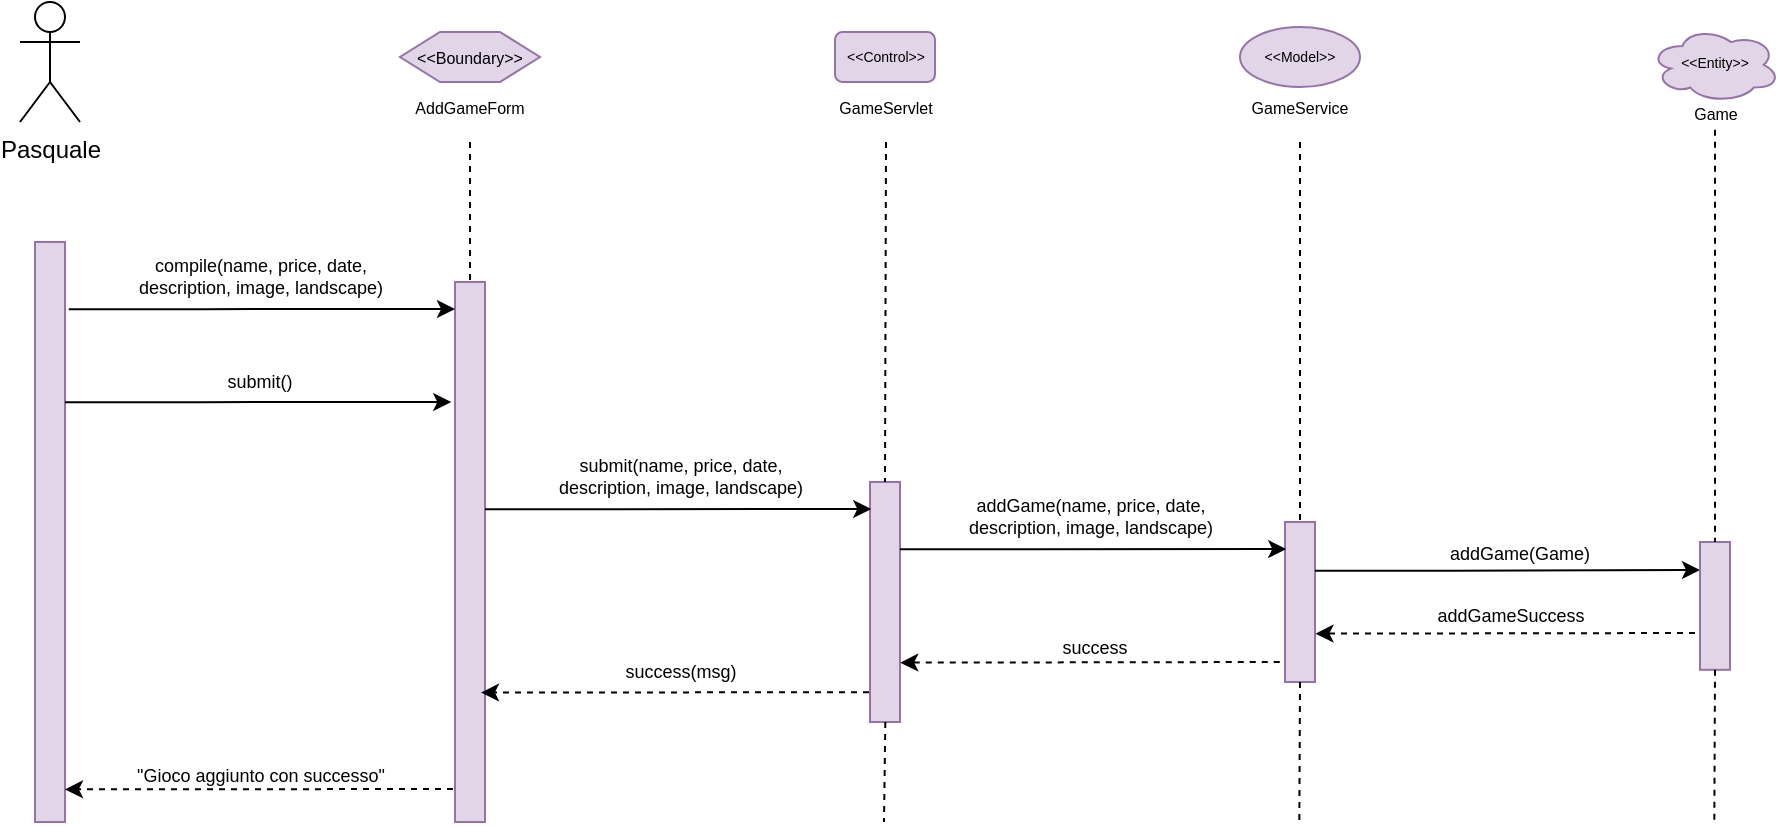 <mxfile version="15.4.0" type="device"><diagram id="zaq00AHlqQfP13uIktSH" name="Page-1"><mxGraphModel dx="1328" dy="688" grid="1" gridSize="10" guides="1" tooltips="1" connect="1" arrows="1" fold="1" page="1" pageScale="1" pageWidth="827" pageHeight="1169" math="0" shadow="0"><root><mxCell id="0"/><mxCell id="1" parent="0"/><mxCell id="RKbFUW7Za1edfqImhwlX-1" value="Pasquale" style="shape=umlActor;verticalLabelPosition=bottom;verticalAlign=top;html=1;outlineConnect=0;" parent="1" vertex="1"><mxGeometry x="310" y="450" width="30" height="60" as="geometry"/></mxCell><mxCell id="RKbFUW7Za1edfqImhwlX-2" value="" style="rounded=0;whiteSpace=wrap;html=1;fillColor=#e1d5e7;strokeColor=#9673a6;" parent="1" vertex="1"><mxGeometry x="317.5" y="570" width="15" height="290" as="geometry"/></mxCell><mxCell id="RKbFUW7Za1edfqImhwlX-3" value="" style="rounded=0;whiteSpace=wrap;html=1;fillColor=#e1d5e7;strokeColor=#9673a6;" parent="1" vertex="1"><mxGeometry x="527.5" y="590" width="15" height="270" as="geometry"/></mxCell><mxCell id="RKbFUW7Za1edfqImhwlX-4" value="" style="endArrow=none;dashed=1;html=1;rounded=0;fontSize=8;entryX=0.5;entryY=0;entryDx=0;entryDy=0;exitX=0.5;exitY=1;exitDx=0;exitDy=0;" parent="1" target="RKbFUW7Za1edfqImhwlX-3" edge="1"><mxGeometry width="50" height="50" relative="1" as="geometry"><mxPoint x="535.0" y="520" as="sourcePoint"/><mxPoint x="557.5" y="580" as="targetPoint"/></mxGeometry></mxCell><mxCell id="RKbFUW7Za1edfqImhwlX-5" value="&amp;lt;&amp;lt;Boundary&amp;gt;&amp;gt;" style="shape=hexagon;perimeter=hexagonPerimeter2;whiteSpace=wrap;html=1;fixedSize=1;fontSize=8;fillColor=#e1d5e7;strokeColor=#9673a6;" parent="1" vertex="1"><mxGeometry x="500" y="465" width="70" height="25" as="geometry"/></mxCell><mxCell id="RKbFUW7Za1edfqImhwlX-6" value="&lt;div&gt;AddGameForm&lt;/div&gt;" style="text;html=1;strokeColor=none;fillColor=none;align=center;verticalAlign=middle;whiteSpace=wrap;rounded=0;fontSize=8;" parent="1" vertex="1"><mxGeometry x="520" y="495" width="30" height="15" as="geometry"/></mxCell><mxCell id="RKbFUW7Za1edfqImhwlX-7" value="submit()" style="text;html=1;strokeColor=none;fillColor=none;align=center;verticalAlign=middle;whiteSpace=wrap;rounded=0;fontSize=9;" parent="1" vertex="1"><mxGeometry x="370" y="630" width="120" height="20" as="geometry"/></mxCell><mxCell id="RKbFUW7Za1edfqImhwlX-8" value="&amp;lt;&amp;lt;Control&amp;gt;&amp;gt;" style="rounded=1;whiteSpace=wrap;html=1;fontSize=7;fillColor=#e1d5e7;strokeColor=#9673a6;" parent="1" vertex="1"><mxGeometry x="717.5" y="465" width="50" height="25" as="geometry"/></mxCell><mxCell id="RKbFUW7Za1edfqImhwlX-9" value="GameServlet" style="text;html=1;strokeColor=none;fillColor=none;align=center;verticalAlign=middle;whiteSpace=wrap;rounded=0;fontSize=8;" parent="1" vertex="1"><mxGeometry x="727.5" y="495" width="30" height="15" as="geometry"/></mxCell><mxCell id="RKbFUW7Za1edfqImhwlX-10" value="" style="rounded=0;whiteSpace=wrap;html=1;fillColor=#e1d5e7;strokeColor=#9673a6;" parent="1" vertex="1"><mxGeometry x="735" y="690" width="15" height="120" as="geometry"/></mxCell><mxCell id="RKbFUW7Za1edfqImhwlX-11" value="" style="endArrow=none;dashed=1;html=1;rounded=0;fontSize=8;entryX=0.5;entryY=0;entryDx=0;entryDy=0;" parent="1" target="RKbFUW7Za1edfqImhwlX-10" edge="1"><mxGeometry width="50" height="50" relative="1" as="geometry"><mxPoint x="743" y="520" as="sourcePoint"/><mxPoint x="787.5" y="593.5" as="targetPoint"/></mxGeometry></mxCell><mxCell id="RKbFUW7Za1edfqImhwlX-12" value="&amp;lt;&amp;lt;Model&amp;gt;&amp;gt;" style="ellipse;whiteSpace=wrap;html=1;fontSize=7;fillColor=#e1d5e7;strokeColor=#9673a6;" parent="1" vertex="1"><mxGeometry x="920" y="462.5" width="60" height="30" as="geometry"/></mxCell><mxCell id="RKbFUW7Za1edfqImhwlX-14" value="" style="rounded=0;whiteSpace=wrap;html=1;fillColor=#e1d5e7;strokeColor=#9673a6;" parent="1" vertex="1"><mxGeometry x="942.5" y="710" width="15" height="80" as="geometry"/></mxCell><mxCell id="RKbFUW7Za1edfqImhwlX-15" value="" style="endArrow=none;dashed=1;html=1;rounded=0;fontSize=8;entryX=0.5;entryY=0;entryDx=0;entryDy=0;" parent="1" target="RKbFUW7Za1edfqImhwlX-14" edge="1"><mxGeometry width="50" height="50" relative="1" as="geometry"><mxPoint x="950" y="520" as="sourcePoint"/><mxPoint x="972.5" y="618.5" as="targetPoint"/></mxGeometry></mxCell><mxCell id="RKbFUW7Za1edfqImhwlX-16" value="GameService" style="text;html=1;strokeColor=none;fillColor=none;align=center;verticalAlign=middle;whiteSpace=wrap;rounded=0;fontSize=8;" parent="1" vertex="1"><mxGeometry x="935" y="495" width="30" height="15" as="geometry"/></mxCell><mxCell id="RKbFUW7Za1edfqImhwlX-27" value="Game" style="text;html=1;strokeColor=none;fillColor=none;align=center;verticalAlign=middle;whiteSpace=wrap;rounded=0;fontSize=8;" parent="1" vertex="1"><mxGeometry x="1142.5" y="498.91" width="30" height="15" as="geometry"/></mxCell><mxCell id="RKbFUW7Za1edfqImhwlX-28" value="" style="endArrow=classic;html=1;rounded=0;exitX=1;exitY=0;exitDx=0;exitDy=0;entryX=-0.125;entryY=0.121;entryDx=0;entryDy=0;entryPerimeter=0;" parent="1" edge="1"><mxGeometry width="50" height="50" relative="1" as="geometry"><mxPoint x="332.5" y="650.07" as="sourcePoint"/><mxPoint x="525.625" y="650" as="targetPoint"/><Array as="points"><mxPoint x="380" y="650.07"/><mxPoint x="400" y="650.07"/></Array></mxGeometry></mxCell><mxCell id="RKbFUW7Za1edfqImhwlX-29" value="" style="endArrow=classic;html=1;rounded=0;exitX=1;exitY=0;exitDx=0;exitDy=0;entryX=-0.125;entryY=0.121;entryDx=0;entryDy=0;entryPerimeter=0;" parent="1" edge="1"><mxGeometry width="50" height="50" relative="1" as="geometry"><mxPoint x="542.5" y="703.57" as="sourcePoint"/><mxPoint x="735.625" y="703.5" as="targetPoint"/><Array as="points"><mxPoint x="590" y="703.57"/><mxPoint x="610" y="703.57"/></Array></mxGeometry></mxCell><mxCell id="RKbFUW7Za1edfqImhwlX-31" value="" style="endArrow=classic;html=1;rounded=0;exitX=1;exitY=0;exitDx=0;exitDy=0;entryX=-0.125;entryY=0.121;entryDx=0;entryDy=0;entryPerimeter=0;" parent="1" edge="1"><mxGeometry width="50" height="50" relative="1" as="geometry"><mxPoint x="334.38" y="603.57" as="sourcePoint"/><mxPoint x="527.505" y="603.5" as="targetPoint"/><Array as="points"><mxPoint x="381.88" y="603.57"/><mxPoint x="401.88" y="603.57"/></Array></mxGeometry></mxCell><mxCell id="RKbFUW7Za1edfqImhwlX-32" value="" style="endArrow=classic;html=1;rounded=0;dashed=1;fontSize=7;exitX=-0.047;exitY=0.97;exitDx=0;exitDy=0;exitPerimeter=0;" parent="1" edge="1"><mxGeometry width="50" height="50" relative="1" as="geometry"><mxPoint x="734.505" y="795.1" as="sourcePoint"/><mxPoint x="540.5" y="795.29" as="targetPoint"/></mxGeometry></mxCell><mxCell id="RKbFUW7Za1edfqImhwlX-33" value="" style="endArrow=classic;html=1;rounded=0;exitX=1;exitY=0;exitDx=0;exitDy=0;entryX=-0.125;entryY=0.121;entryDx=0;entryDy=0;entryPerimeter=0;" parent="1" edge="1"><mxGeometry width="50" height="50" relative="1" as="geometry"><mxPoint x="750" y="723.57" as="sourcePoint"/><mxPoint x="943.125" y="723.5" as="targetPoint"/><Array as="points"><mxPoint x="797.5" y="723.57"/><mxPoint x="817.5" y="723.57"/></Array></mxGeometry></mxCell><mxCell id="RKbFUW7Za1edfqImhwlX-34" value="&lt;div style=&quot;font-size: 9px&quot;&gt;&lt;font style=&quot;font-size: 9px&quot;&gt;compile(name, price, date, &lt;br&gt;description, image, landscape)&lt;/font&gt;&lt;/div&gt;" style="text;html=1;strokeColor=none;fillColor=none;align=center;verticalAlign=middle;whiteSpace=wrap;rounded=0;fontSize=9;" parent="1" vertex="1"><mxGeometry x="332.5" y="570" width="195" height="33.5" as="geometry"/></mxCell><mxCell id="RKbFUW7Za1edfqImhwlX-35" value="success(msg)" style="text;html=1;strokeColor=none;fillColor=none;align=center;verticalAlign=middle;whiteSpace=wrap;rounded=0;fontSize=9;" parent="1" vertex="1"><mxGeometry x="542.5" y="768.32" width="195" height="33.5" as="geometry"/></mxCell><mxCell id="RKbFUW7Za1edfqImhwlX-36" value="&quot;Gioco aggiunto con successo&quot;" style="text;html=1;strokeColor=none;fillColor=none;align=center;verticalAlign=middle;whiteSpace=wrap;rounded=0;fontSize=9;" parent="1" vertex="1"><mxGeometry x="332.5" y="820" width="195" height="33.5" as="geometry"/></mxCell><mxCell id="RKbFUW7Za1edfqImhwlX-37" value="success" style="text;html=1;strokeColor=none;fillColor=none;align=center;verticalAlign=middle;whiteSpace=wrap;rounded=0;fontSize=9;" parent="1" vertex="1"><mxGeometry x="750" y="756.5" width="195" height="33.5" as="geometry"/></mxCell><mxCell id="RKbFUW7Za1edfqImhwlX-40" value="" style="endArrow=classic;html=1;rounded=0;dashed=1;fontSize=7;" parent="1" edge="1"><mxGeometry width="50" height="50" relative="1" as="geometry"><mxPoint x="939.88" y="780" as="sourcePoint"/><mxPoint x="750.13" y="780.32" as="targetPoint"/></mxGeometry></mxCell><mxCell id="RKbFUW7Za1edfqImhwlX-44" value="" style="endArrow=classic;html=1;rounded=0;dashed=1;fontSize=7;exitX=-0.047;exitY=0.97;exitDx=0;exitDy=0;exitPerimeter=0;" parent="1" edge="1"><mxGeometry width="50" height="50" relative="1" as="geometry"><mxPoint x="526.505" y="843.5" as="sourcePoint"/><mxPoint x="332.5" y="843.69" as="targetPoint"/></mxGeometry></mxCell><mxCell id="YgpQ5zw9J8etLhVCyD7v-1" value="&lt;div style=&quot;font-size: 9px&quot;&gt;&lt;font style=&quot;font-size: 9px&quot;&gt;submit(name, price, date, &lt;br&gt;description, image, landscape)&lt;/font&gt;&lt;/div&gt;" style="text;html=1;strokeColor=none;fillColor=none;align=center;verticalAlign=middle;whiteSpace=wrap;rounded=0;fontSize=9;" parent="1" vertex="1"><mxGeometry x="542.5" y="670" width="195" height="33.5" as="geometry"/></mxCell><mxCell id="YgpQ5zw9J8etLhVCyD7v-2" value="&lt;div style=&quot;font-size: 9px&quot;&gt;&lt;font style=&quot;font-size: 9px&quot;&gt;addGame(name, price, date, &lt;br&gt;description, image, landscape)&lt;/font&gt;&lt;/div&gt;" style="text;html=1;strokeColor=none;fillColor=none;align=center;verticalAlign=middle;whiteSpace=wrap;rounded=0;fontSize=9;" parent="1" vertex="1"><mxGeometry x="747.5" y="690" width="195" height="33.5" as="geometry"/></mxCell><mxCell id="YgpQ5zw9J8etLhVCyD7v-8" value="&lt;font style=&quot;font-size: 9px&quot;&gt;addGame(Game)&lt;/font&gt;" style="text;html=1;strokeColor=none;fillColor=none;align=center;verticalAlign=middle;whiteSpace=wrap;rounded=0;" parent="1" vertex="1"><mxGeometry x="1030" y="710" width="60" height="30" as="geometry"/></mxCell><mxCell id="YgpQ5zw9J8etLhVCyD7v-13" value="" style="endArrow=classic;html=1;rounded=0;exitX=1;exitY=0;exitDx=0;exitDy=0;entryX=0;entryY=0.219;entryDx=0;entryDy=0;entryPerimeter=0;" parent="1" target="YgpQ5zw9J8etLhVCyD7v-19" edge="1"><mxGeometry width="50" height="50" relative="1" as="geometry"><mxPoint x="957.5" y="734.39" as="sourcePoint"/><mxPoint x="1140" y="734" as="targetPoint"/><Array as="points"><mxPoint x="1005" y="734.39"/><mxPoint x="1025" y="734.39"/></Array></mxGeometry></mxCell><mxCell id="YgpQ5zw9J8etLhVCyD7v-18" value="&amp;lt;&amp;lt;Entity&amp;gt;&amp;gt;" style="ellipse;shape=cloud;whiteSpace=wrap;html=1;fontSize=7;fillColor=#e1d5e7;strokeColor=#9673a6;" parent="1" vertex="1"><mxGeometry x="1125" y="462.5" width="65" height="37.82" as="geometry"/></mxCell><mxCell id="YgpQ5zw9J8etLhVCyD7v-19" value="" style="rounded=0;whiteSpace=wrap;html=1;fillColor=#e1d5e7;strokeColor=#9673a6;" parent="1" vertex="1"><mxGeometry x="1150" y="720" width="15" height="63.91" as="geometry"/></mxCell><mxCell id="YgpQ5zw9J8etLhVCyD7v-20" value="" style="endArrow=none;dashed=1;html=1;rounded=0;fontSize=8;entryX=0.5;entryY=0;entryDx=0;entryDy=0;" parent="1" target="YgpQ5zw9J8etLhVCyD7v-19" edge="1"><mxGeometry width="50" height="50" relative="1" as="geometry"><mxPoint x="1157.5" y="513.91" as="sourcePoint"/><mxPoint x="1180" y="612.41" as="targetPoint"/></mxGeometry></mxCell><mxCell id="YgpQ5zw9J8etLhVCyD7v-23" value="addGameSuccess" style="text;html=1;strokeColor=none;fillColor=none;align=center;verticalAlign=middle;whiteSpace=wrap;rounded=0;fontSize=9;" parent="1" vertex="1"><mxGeometry x="957.5" y="740" width="195" height="33.5" as="geometry"/></mxCell><mxCell id="YgpQ5zw9J8etLhVCyD7v-24" value="" style="endArrow=classic;html=1;rounded=0;dashed=1;fontSize=7;" parent="1" edge="1"><mxGeometry width="50" height="50" relative="1" as="geometry"><mxPoint x="1147.5" y="765.5" as="sourcePoint"/><mxPoint x="957.75" y="765.82" as="targetPoint"/></mxGeometry></mxCell><mxCell id="YgpQ5zw9J8etLhVCyD7v-27" value="" style="endArrow=none;dashed=1;html=1;rounded=0;fontSize=8;" parent="1" edge="1"><mxGeometry width="50" height="50" relative="1" as="geometry"><mxPoint x="742.66" y="810" as="sourcePoint"/><mxPoint x="742" y="860" as="targetPoint"/></mxGeometry></mxCell><mxCell id="YgpQ5zw9J8etLhVCyD7v-28" value="" style="endArrow=none;dashed=1;html=1;rounded=0;fontSize=8;exitX=0.5;exitY=1;exitDx=0;exitDy=0;" parent="1" source="RKbFUW7Za1edfqImhwlX-14" edge="1"><mxGeometry width="50" height="50" relative="1" as="geometry"><mxPoint x="950.32" y="810" as="sourcePoint"/><mxPoint x="949.66" y="860" as="targetPoint"/></mxGeometry></mxCell><mxCell id="YgpQ5zw9J8etLhVCyD7v-29" value="" style="endArrow=none;dashed=1;html=1;rounded=0;fontSize=8;exitX=0.5;exitY=1;exitDx=0;exitDy=0;" parent="1" source="YgpQ5zw9J8etLhVCyD7v-19" edge="1"><mxGeometry width="50" height="50" relative="1" as="geometry"><mxPoint x="1157.5" y="790" as="sourcePoint"/><mxPoint x="1157.16" y="860" as="targetPoint"/></mxGeometry></mxCell></root></mxGraphModel></diagram></mxfile>